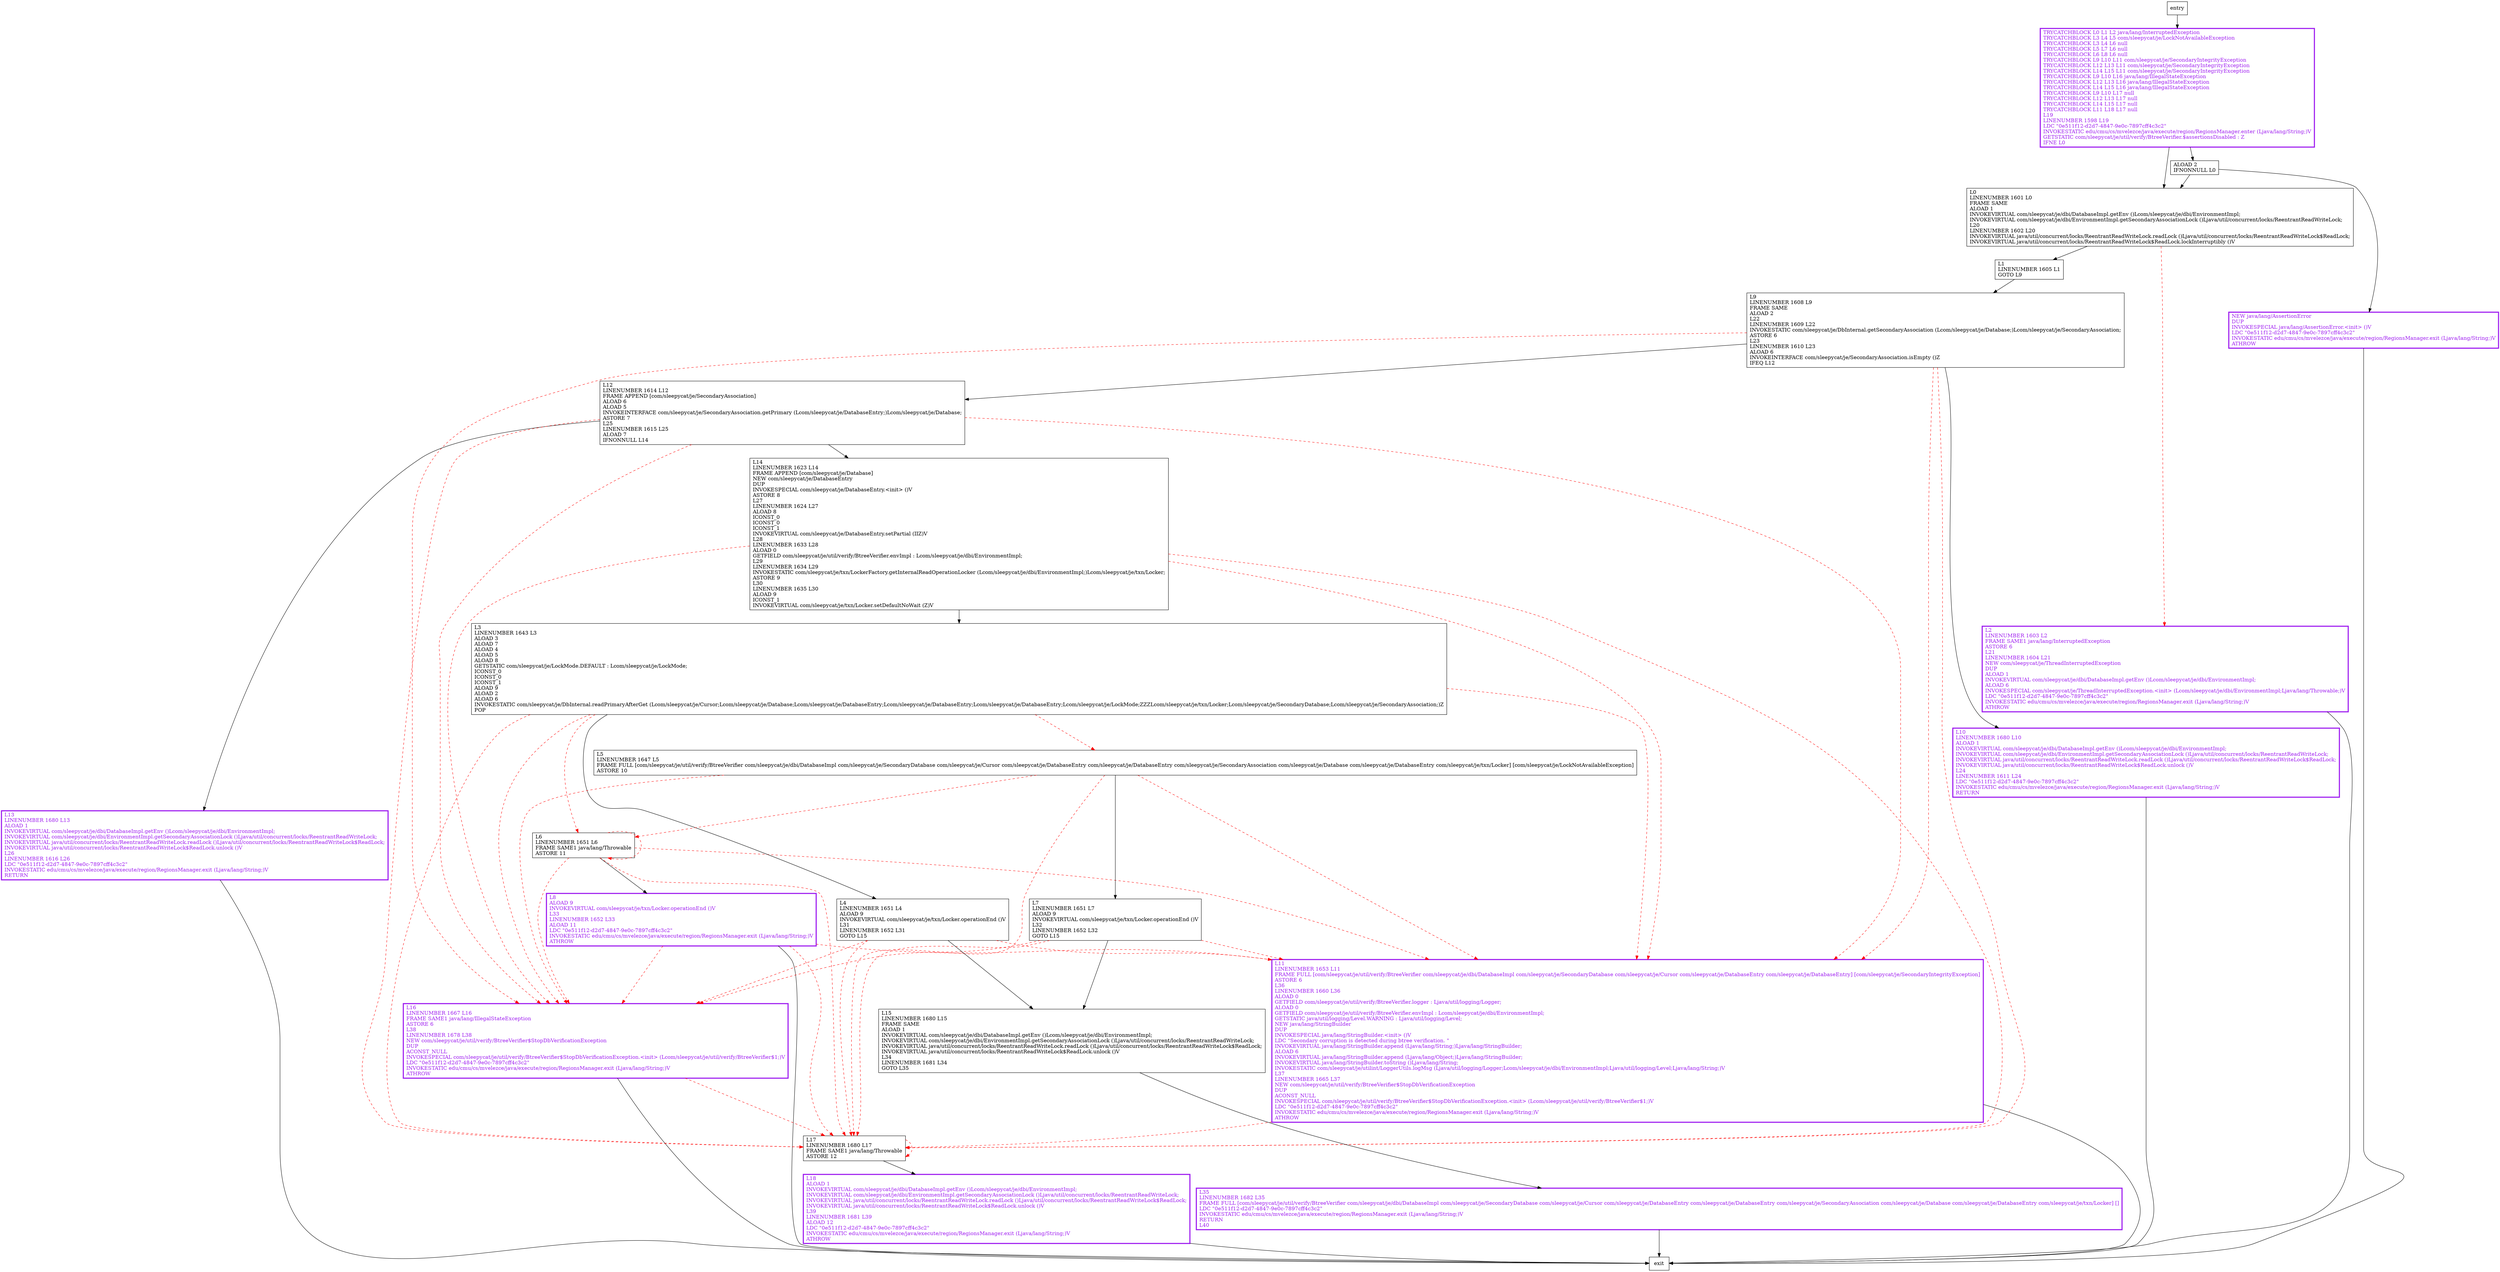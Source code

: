 digraph verifyIndex {
node [shape=record];
1614165121 [label="L1\lLINENUMBER 1605 L1\lGOTO L9\l"];
1504877498 [label="L2\lLINENUMBER 1603 L2\lFRAME SAME1 java/lang/InterruptedException\lASTORE 6\lL21\lLINENUMBER 1604 L21\lNEW com/sleepycat/je/ThreadInterruptedException\lDUP\lALOAD 1\lINVOKEVIRTUAL com/sleepycat/je/dbi/DatabaseImpl.getEnv ()Lcom/sleepycat/je/dbi/EnvironmentImpl;\lALOAD 6\lINVOKESPECIAL com/sleepycat/je/ThreadInterruptedException.\<init\> (Lcom/sleepycat/je/dbi/EnvironmentImpl;Ljava/lang/Throwable;)V\lLDC \"0e511f12-d2d7-4847-9e0c-7897cff4c3c2\"\lINVOKESTATIC edu/cmu/cs/mvelezce/java/execute/region/RegionsManager.exit (Ljava/lang/String;)V\lATHROW\l"];
1773329728 [label="L8\lALOAD 9\lINVOKEVIRTUAL com/sleepycat/je/txn/Locker.operationEnd ()V\lL33\lLINENUMBER 1652 L33\lALOAD 11\lLDC \"0e511f12-d2d7-4847-9e0c-7897cff4c3c2\"\lINVOKESTATIC edu/cmu/cs/mvelezce/java/execute/region/RegionsManager.exit (Ljava/lang/String;)V\lATHROW\l"];
1962331104 [label="L13\lLINENUMBER 1680 L13\lALOAD 1\lINVOKEVIRTUAL com/sleepycat/je/dbi/DatabaseImpl.getEnv ()Lcom/sleepycat/je/dbi/EnvironmentImpl;\lINVOKEVIRTUAL com/sleepycat/je/dbi/EnvironmentImpl.getSecondaryAssociationLock ()Ljava/util/concurrent/locks/ReentrantReadWriteLock;\lINVOKEVIRTUAL java/util/concurrent/locks/ReentrantReadWriteLock.readLock ()Ljava/util/concurrent/locks/ReentrantReadWriteLock$ReadLock;\lINVOKEVIRTUAL java/util/concurrent/locks/ReentrantReadWriteLock$ReadLock.unlock ()V\lL26\lLINENUMBER 1616 L26\lLDC \"0e511f12-d2d7-4847-9e0c-7897cff4c3c2\"\lINVOKESTATIC edu/cmu/cs/mvelezce/java/execute/region/RegionsManager.exit (Ljava/lang/String;)V\lRETURN\l"];
1474652408 [label="L7\lLINENUMBER 1651 L7\lALOAD 9\lINVOKEVIRTUAL com/sleepycat/je/txn/Locker.operationEnd ()V\lL32\lLINENUMBER 1652 L32\lGOTO L15\l"];
1748551270 [label="L6\lLINENUMBER 1651 L6\lFRAME SAME1 java/lang/Throwable\lASTORE 11\l"];
1600917960 [label="L3\lLINENUMBER 1643 L3\lALOAD 3\lALOAD 7\lALOAD 4\lALOAD 5\lALOAD 8\lGETSTATIC com/sleepycat/je/LockMode.DEFAULT : Lcom/sleepycat/je/LockMode;\lICONST_0\lICONST_0\lICONST_1\lALOAD 9\lALOAD 2\lALOAD 6\lINVOKESTATIC com/sleepycat/je/DbInternal.readPrimaryAfterGet (Lcom/sleepycat/je/Cursor;Lcom/sleepycat/je/Database;Lcom/sleepycat/je/DatabaseEntry;Lcom/sleepycat/je/DatabaseEntry;Lcom/sleepycat/je/DatabaseEntry;Lcom/sleepycat/je/LockMode;ZZZLcom/sleepycat/je/txn/Locker;Lcom/sleepycat/je/SecondaryDatabase;Lcom/sleepycat/je/SecondaryAssociation;)Z\lPOP\l"];
1154899455 [label="ALOAD 2\lIFNONNULL L0\l"];
929337100 [label="L14\lLINENUMBER 1623 L14\lFRAME APPEND [com/sleepycat/je/Database]\lNEW com/sleepycat/je/DatabaseEntry\lDUP\lINVOKESPECIAL com/sleepycat/je/DatabaseEntry.\<init\> ()V\lASTORE 8\lL27\lLINENUMBER 1624 L27\lALOAD 8\lICONST_0\lICONST_0\lICONST_1\lINVOKEVIRTUAL com/sleepycat/je/DatabaseEntry.setPartial (IIZ)V\lL28\lLINENUMBER 1633 L28\lALOAD 0\lGETFIELD com/sleepycat/je/util/verify/BtreeVerifier.envImpl : Lcom/sleepycat/je/dbi/EnvironmentImpl;\lL29\lLINENUMBER 1634 L29\lINVOKESTATIC com/sleepycat/je/txn/LockerFactory.getInternalReadOperationLocker (Lcom/sleepycat/je/dbi/EnvironmentImpl;)Lcom/sleepycat/je/txn/Locker;\lASTORE 9\lL30\lLINENUMBER 1635 L30\lALOAD 9\lICONST_1\lINVOKEVIRTUAL com/sleepycat/je/txn/Locker.setDefaultNoWait (Z)V\l"];
915332244 [label="L17\lLINENUMBER 1680 L17\lFRAME SAME1 java/lang/Throwable\lASTORE 12\l"];
622523956 [label="L5\lLINENUMBER 1647 L5\lFRAME FULL [com/sleepycat/je/util/verify/BtreeVerifier com/sleepycat/je/dbi/DatabaseImpl com/sleepycat/je/SecondaryDatabase com/sleepycat/je/Cursor com/sleepycat/je/DatabaseEntry com/sleepycat/je/DatabaseEntry com/sleepycat/je/SecondaryAssociation com/sleepycat/je/Database com/sleepycat/je/DatabaseEntry com/sleepycat/je/txn/Locker] [com/sleepycat/je/LockNotAvailableException]\lASTORE 10\l"];
1154349685 [label="L0\lLINENUMBER 1601 L0\lFRAME SAME\lALOAD 1\lINVOKEVIRTUAL com/sleepycat/je/dbi/DatabaseImpl.getEnv ()Lcom/sleepycat/je/dbi/EnvironmentImpl;\lINVOKEVIRTUAL com/sleepycat/je/dbi/EnvironmentImpl.getSecondaryAssociationLock ()Ljava/util/concurrent/locks/ReentrantReadWriteLock;\lL20\lLINENUMBER 1602 L20\lINVOKEVIRTUAL java/util/concurrent/locks/ReentrantReadWriteLock.readLock ()Ljava/util/concurrent/locks/ReentrantReadWriteLock$ReadLock;\lINVOKEVIRTUAL java/util/concurrent/locks/ReentrantReadWriteLock$ReadLock.lockInterruptibly ()V\l"];
1225842448 [label="L11\lLINENUMBER 1653 L11\lFRAME FULL [com/sleepycat/je/util/verify/BtreeVerifier com/sleepycat/je/dbi/DatabaseImpl com/sleepycat/je/SecondaryDatabase com/sleepycat/je/Cursor com/sleepycat/je/DatabaseEntry com/sleepycat/je/DatabaseEntry] [com/sleepycat/je/SecondaryIntegrityException]\lASTORE 6\lL36\lLINENUMBER 1660 L36\lALOAD 0\lGETFIELD com/sleepycat/je/util/verify/BtreeVerifier.logger : Ljava/util/logging/Logger;\lALOAD 0\lGETFIELD com/sleepycat/je/util/verify/BtreeVerifier.envImpl : Lcom/sleepycat/je/dbi/EnvironmentImpl;\lGETSTATIC java/util/logging/Level.WARNING : Ljava/util/logging/Level;\lNEW java/lang/StringBuilder\lDUP\lINVOKESPECIAL java/lang/StringBuilder.\<init\> ()V\lLDC \"Secondary corruption is detected during btree verification. \"\lINVOKEVIRTUAL java/lang/StringBuilder.append (Ljava/lang/String;)Ljava/lang/StringBuilder;\lALOAD 6\lINVOKEVIRTUAL java/lang/StringBuilder.append (Ljava/lang/Object;)Ljava/lang/StringBuilder;\lINVOKEVIRTUAL java/lang/StringBuilder.toString ()Ljava/lang/String;\lINVOKESTATIC com/sleepycat/je/utilint/LoggerUtils.logMsg (Ljava/util/logging/Logger;Lcom/sleepycat/je/dbi/EnvironmentImpl;Ljava/util/logging/Level;Ljava/lang/String;)V\lL37\lLINENUMBER 1665 L37\lNEW com/sleepycat/je/util/verify/BtreeVerifier$StopDbVerificationException\lDUP\lACONST_NULL\lINVOKESPECIAL com/sleepycat/je/util/verify/BtreeVerifier$StopDbVerificationException.\<init\> (Lcom/sleepycat/je/util/verify/BtreeVerifier$1;)V\lLDC \"0e511f12-d2d7-4847-9e0c-7897cff4c3c2\"\lINVOKESTATIC edu/cmu/cs/mvelezce/java/execute/region/RegionsManager.exit (Ljava/lang/String;)V\lATHROW\l"];
1961205795 [label="L16\lLINENUMBER 1667 L16\lFRAME SAME1 java/lang/IllegalStateException\lASTORE 6\lL38\lLINENUMBER 1678 L38\lNEW com/sleepycat/je/util/verify/BtreeVerifier$StopDbVerificationException\lDUP\lACONST_NULL\lINVOKESPECIAL com/sleepycat/je/util/verify/BtreeVerifier$StopDbVerificationException.\<init\> (Lcom/sleepycat/je/util/verify/BtreeVerifier$1;)V\lLDC \"0e511f12-d2d7-4847-9e0c-7897cff4c3c2\"\lINVOKESTATIC edu/cmu/cs/mvelezce/java/execute/region/RegionsManager.exit (Ljava/lang/String;)V\lATHROW\l"];
629221798 [label="L18\lALOAD 1\lINVOKEVIRTUAL com/sleepycat/je/dbi/DatabaseImpl.getEnv ()Lcom/sleepycat/je/dbi/EnvironmentImpl;\lINVOKEVIRTUAL com/sleepycat/je/dbi/EnvironmentImpl.getSecondaryAssociationLock ()Ljava/util/concurrent/locks/ReentrantReadWriteLock;\lINVOKEVIRTUAL java/util/concurrent/locks/ReentrantReadWriteLock.readLock ()Ljava/util/concurrent/locks/ReentrantReadWriteLock$ReadLock;\lINVOKEVIRTUAL java/util/concurrent/locks/ReentrantReadWriteLock$ReadLock.unlock ()V\lL39\lLINENUMBER 1681 L39\lALOAD 12\lLDC \"0e511f12-d2d7-4847-9e0c-7897cff4c3c2\"\lINVOKESTATIC edu/cmu/cs/mvelezce/java/execute/region/RegionsManager.exit (Ljava/lang/String;)V\lATHROW\l"];
460008724 [label="L9\lLINENUMBER 1608 L9\lFRAME SAME\lALOAD 2\lL22\lLINENUMBER 1609 L22\lINVOKESTATIC com/sleepycat/je/DbInternal.getSecondaryAssociation (Lcom/sleepycat/je/Database;)Lcom/sleepycat/je/SecondaryAssociation;\lASTORE 6\lL23\lLINENUMBER 1610 L23\lALOAD 6\lINVOKEINTERFACE com/sleepycat/je/SecondaryAssociation.isEmpty ()Z\lIFEQ L12\l"];
2026061487 [label="L15\lLINENUMBER 1680 L15\lFRAME SAME\lALOAD 1\lINVOKEVIRTUAL com/sleepycat/je/dbi/DatabaseImpl.getEnv ()Lcom/sleepycat/je/dbi/EnvironmentImpl;\lINVOKEVIRTUAL com/sleepycat/je/dbi/EnvironmentImpl.getSecondaryAssociationLock ()Ljava/util/concurrent/locks/ReentrantReadWriteLock;\lINVOKEVIRTUAL java/util/concurrent/locks/ReentrantReadWriteLock.readLock ()Ljava/util/concurrent/locks/ReentrantReadWriteLock$ReadLock;\lINVOKEVIRTUAL java/util/concurrent/locks/ReentrantReadWriteLock$ReadLock.unlock ()V\lL34\lLINENUMBER 1681 L34\lGOTO L35\l"];
894358505 [label="L10\lLINENUMBER 1680 L10\lALOAD 1\lINVOKEVIRTUAL com/sleepycat/je/dbi/DatabaseImpl.getEnv ()Lcom/sleepycat/je/dbi/EnvironmentImpl;\lINVOKEVIRTUAL com/sleepycat/je/dbi/EnvironmentImpl.getSecondaryAssociationLock ()Ljava/util/concurrent/locks/ReentrantReadWriteLock;\lINVOKEVIRTUAL java/util/concurrent/locks/ReentrantReadWriteLock.readLock ()Ljava/util/concurrent/locks/ReentrantReadWriteLock$ReadLock;\lINVOKEVIRTUAL java/util/concurrent/locks/ReentrantReadWriteLock$ReadLock.unlock ()V\lL24\lLINENUMBER 1611 L24\lLDC \"0e511f12-d2d7-4847-9e0c-7897cff4c3c2\"\lINVOKESTATIC edu/cmu/cs/mvelezce/java/execute/region/RegionsManager.exit (Ljava/lang/String;)V\lRETURN\l"];
917980079 [label="L12\lLINENUMBER 1614 L12\lFRAME APPEND [com/sleepycat/je/SecondaryAssociation]\lALOAD 6\lALOAD 5\lINVOKEINTERFACE com/sleepycat/je/SecondaryAssociation.getPrimary (Lcom/sleepycat/je/DatabaseEntry;)Lcom/sleepycat/je/Database;\lASTORE 7\lL25\lLINENUMBER 1615 L25\lALOAD 7\lIFNONNULL L14\l"];
1572932779 [label="L35\lLINENUMBER 1682 L35\lFRAME FULL [com/sleepycat/je/util/verify/BtreeVerifier com/sleepycat/je/dbi/DatabaseImpl com/sleepycat/je/SecondaryDatabase com/sleepycat/je/Cursor com/sleepycat/je/DatabaseEntry com/sleepycat/je/DatabaseEntry com/sleepycat/je/SecondaryAssociation com/sleepycat/je/Database com/sleepycat/je/DatabaseEntry com/sleepycat/je/txn/Locker] []\lLDC \"0e511f12-d2d7-4847-9e0c-7897cff4c3c2\"\lINVOKESTATIC edu/cmu/cs/mvelezce/java/execute/region/RegionsManager.exit (Ljava/lang/String;)V\lRETURN\lL40\l"];
501942782 [label="NEW java/lang/AssertionError\lDUP\lINVOKESPECIAL java/lang/AssertionError.\<init\> ()V\lLDC \"0e511f12-d2d7-4847-9e0c-7897cff4c3c2\"\lINVOKESTATIC edu/cmu/cs/mvelezce/java/execute/region/RegionsManager.exit (Ljava/lang/String;)V\lATHROW\l"];
1952011778 [label="L4\lLINENUMBER 1651 L4\lALOAD 9\lINVOKEVIRTUAL com/sleepycat/je/txn/Locker.operationEnd ()V\lL31\lLINENUMBER 1652 L31\lGOTO L15\l"];
592748941 [label="TRYCATCHBLOCK L0 L1 L2 java/lang/InterruptedException\lTRYCATCHBLOCK L3 L4 L5 com/sleepycat/je/LockNotAvailableException\lTRYCATCHBLOCK L3 L4 L6 null\lTRYCATCHBLOCK L5 L7 L6 null\lTRYCATCHBLOCK L6 L8 L6 null\lTRYCATCHBLOCK L9 L10 L11 com/sleepycat/je/SecondaryIntegrityException\lTRYCATCHBLOCK L12 L13 L11 com/sleepycat/je/SecondaryIntegrityException\lTRYCATCHBLOCK L14 L15 L11 com/sleepycat/je/SecondaryIntegrityException\lTRYCATCHBLOCK L9 L10 L16 java/lang/IllegalStateException\lTRYCATCHBLOCK L12 L13 L16 java/lang/IllegalStateException\lTRYCATCHBLOCK L14 L15 L16 java/lang/IllegalStateException\lTRYCATCHBLOCK L9 L10 L17 null\lTRYCATCHBLOCK L12 L13 L17 null\lTRYCATCHBLOCK L14 L15 L17 null\lTRYCATCHBLOCK L11 L18 L17 null\lL19\lLINENUMBER 1598 L19\lLDC \"0e511f12-d2d7-4847-9e0c-7897cff4c3c2\"\lINVOKESTATIC edu/cmu/cs/mvelezce/java/execute/region/RegionsManager.enter (Ljava/lang/String;)V\lGETSTATIC com/sleepycat/je/util/verify/BtreeVerifier.$assertionsDisabled : Z\lIFNE L0\l"];
entry;
exit;
1614165121 -> 460008724
1504877498 -> exit
1962331104 -> exit
1474652408 -> 915332244 [style=dashed, color=red]
1474652408 -> 1225842448 [style=dashed, color=red]
1474652408 -> 1961205795 [style=dashed, color=red]
1474652408 -> 2026061487
1748551270 -> 915332244 [style=dashed, color=red]
1748551270 -> 1225842448 [style=dashed, color=red]
1748551270 -> 1961205795 [style=dashed, color=red]
1748551270 -> 1773329728
1748551270 -> 1748551270 [style=dashed, color=red]
929337100 -> 915332244 [style=dashed, color=red]
929337100 -> 1225842448 [style=dashed, color=red]
929337100 -> 1961205795 [style=dashed, color=red]
929337100 -> 1600917960
915332244 -> 915332244 [style=dashed, color=red]
915332244 -> 629221798
629221798 -> exit
460008724 -> 915332244 [style=dashed, color=red]
460008724 -> 1225842448 [style=dashed, color=red]
460008724 -> 1961205795 [style=dashed, color=red]
460008724 -> 894358505
460008724 -> 917980079
2026061487 -> 1572932779
894358505 -> exit
917980079 -> 929337100
917980079 -> 915332244 [style=dashed, color=red]
917980079 -> 1225842448 [style=dashed, color=red]
917980079 -> 1961205795 [style=dashed, color=red]
917980079 -> 1962331104
1952011778 -> 915332244 [style=dashed, color=red]
1952011778 -> 1225842448 [style=dashed, color=red]
1952011778 -> 1961205795 [style=dashed, color=red]
1952011778 -> 2026061487
1773329728 -> 915332244 [style=dashed, color=red]
1773329728 -> exit
1773329728 -> 1225842448 [style=dashed, color=red]
1773329728 -> 1961205795 [style=dashed, color=red]
1600917960 -> 915332244 [style=dashed, color=red]
1600917960 -> 622523956 [style=dashed, color=red]
1600917960 -> 1225842448 [style=dashed, color=red]
1600917960 -> 1961205795 [style=dashed, color=red]
1600917960 -> 1748551270 [style=dashed, color=red]
1600917960 -> 1952011778
1154899455 -> 1154349685
1154899455 -> 501942782
entry -> 592748941
622523956 -> 915332244 [style=dashed, color=red]
622523956 -> 1225842448 [style=dashed, color=red]
622523956 -> 1961205795 [style=dashed, color=red]
622523956 -> 1474652408
622523956 -> 1748551270 [style=dashed, color=red]
1154349685 -> 1614165121
1154349685 -> 1504877498 [style=dashed, color=red]
1225842448 -> 915332244 [style=dashed, color=red]
1225842448 -> exit
1961205795 -> 915332244 [style=dashed, color=red]
1961205795 -> exit
1572932779 -> exit
501942782 -> exit
592748941 -> 1154349685
592748941 -> 1154899455
1225842448[fontcolor="purple", penwidth=3, color="purple"];
1961205795[fontcolor="purple", penwidth=3, color="purple"];
1504877498[fontcolor="purple", penwidth=3, color="purple"];
629221798[fontcolor="purple", penwidth=3, color="purple"];
1773329728[fontcolor="purple", penwidth=3, color="purple"];
1962331104[fontcolor="purple", penwidth=3, color="purple"];
894358505[fontcolor="purple", penwidth=3, color="purple"];
1572932779[fontcolor="purple", penwidth=3, color="purple"];
501942782[fontcolor="purple", penwidth=3, color="purple"];
592748941[fontcolor="purple", penwidth=3, color="purple"];
}
